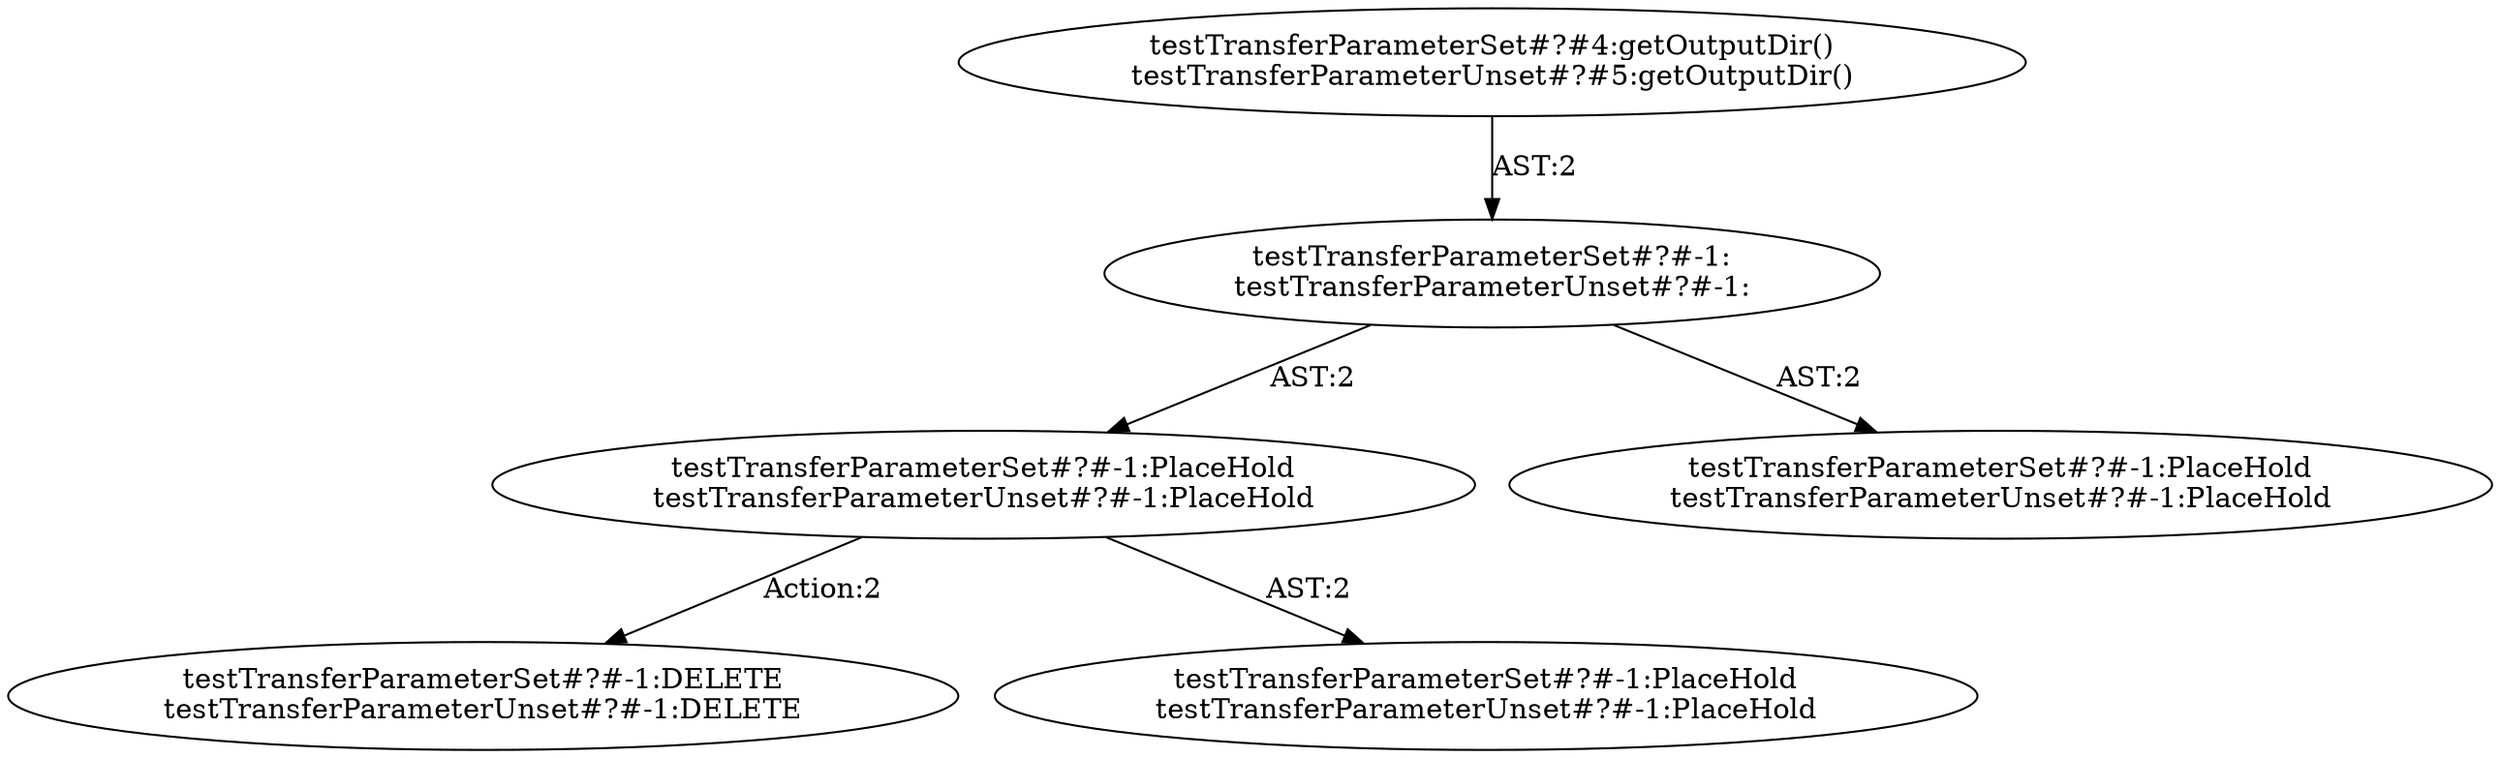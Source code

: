 digraph "Pattern" {
0 [label="testTransferParameterSet#?#-1:DELETE
testTransferParameterUnset#?#-1:DELETE" shape=ellipse]
1 [label="testTransferParameterSet#?#-1:PlaceHold
testTransferParameterUnset#?#-1:PlaceHold" shape=ellipse]
2 [label="testTransferParameterSet#?#-1:
testTransferParameterUnset#?#-1:" shape=ellipse]
3 [label="testTransferParameterSet#?#4:getOutputDir()
testTransferParameterUnset#?#5:getOutputDir()" shape=ellipse]
4 [label="testTransferParameterSet#?#-1:PlaceHold
testTransferParameterUnset#?#-1:PlaceHold" shape=ellipse]
5 [label="testTransferParameterSet#?#-1:PlaceHold
testTransferParameterUnset#?#-1:PlaceHold" shape=ellipse]
1 -> 0 [label="Action:2"];
1 -> 5 [label="AST:2"];
2 -> 1 [label="AST:2"];
2 -> 4 [label="AST:2"];
3 -> 2 [label="AST:2"];
}